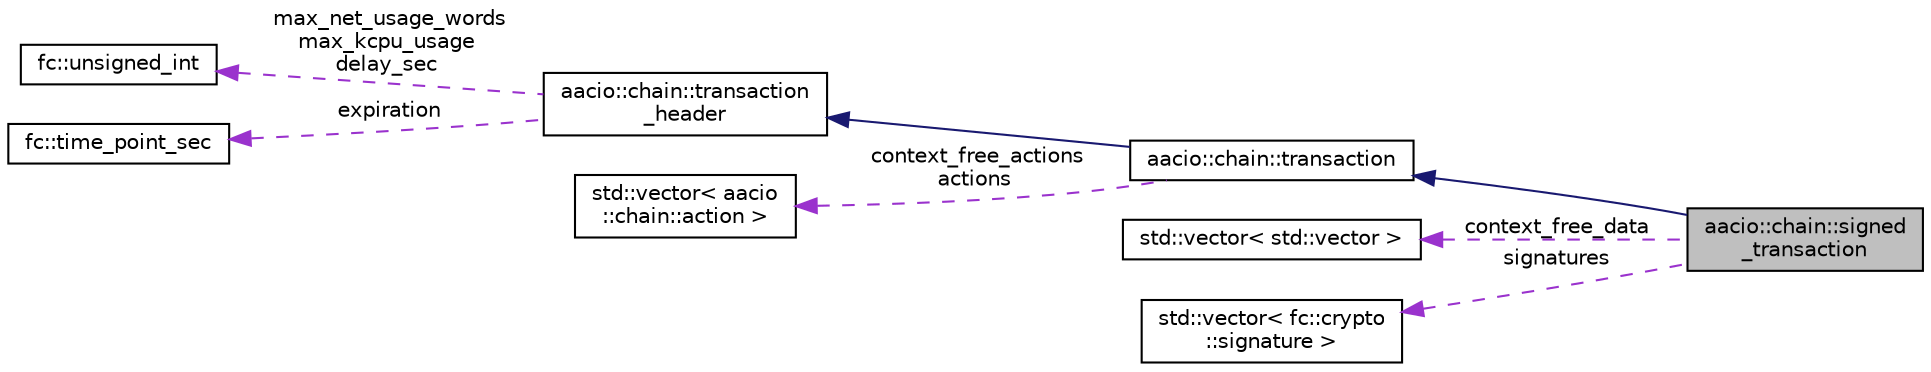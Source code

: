 digraph "aacio::chain::signed_transaction"
{
  edge [fontname="Helvetica",fontsize="10",labelfontname="Helvetica",labelfontsize="10"];
  node [fontname="Helvetica",fontsize="10",shape=record];
  rankdir="LR";
  Node3 [label="aacio::chain::signed\l_transaction",height=0.2,width=0.4,color="black", fillcolor="grey75", style="filled", fontcolor="black"];
  Node4 -> Node3 [dir="back",color="midnightblue",fontsize="10",style="solid",fontname="Helvetica"];
  Node4 [label="aacio::chain::transaction",height=0.2,width=0.4,color="black", fillcolor="white", style="filled",URL="$structaacio_1_1chain_1_1transaction.html"];
  Node5 -> Node4 [dir="back",color="midnightblue",fontsize="10",style="solid",fontname="Helvetica"];
  Node5 [label="aacio::chain::transaction\l_header",height=0.2,width=0.4,color="black", fillcolor="white", style="filled",URL="$structaacio_1_1chain_1_1transaction__header.html"];
  Node6 -> Node5 [dir="back",color="darkorchid3",fontsize="10",style="dashed",label=" max_net_usage_words\nmax_kcpu_usage\ndelay_sec" ,fontname="Helvetica"];
  Node6 [label="fc::unsigned_int",height=0.2,width=0.4,color="black", fillcolor="white", style="filled",URL="$structfc_1_1unsigned__int.html"];
  Node7 -> Node5 [dir="back",color="darkorchid3",fontsize="10",style="dashed",label=" expiration" ,fontname="Helvetica"];
  Node7 [label="fc::time_point_sec",height=0.2,width=0.4,color="black", fillcolor="white", style="filled",URL="$classfc_1_1time__point__sec.html"];
  Node8 -> Node4 [dir="back",color="darkorchid3",fontsize="10",style="dashed",label=" context_free_actions\nactions" ,fontname="Helvetica"];
  Node8 [label="std::vector\< aacio\l::chain::action \>",height=0.2,width=0.4,color="black", fillcolor="white", style="filled",URL="$classstd_1_1vector.html"];
  Node9 -> Node3 [dir="back",color="darkorchid3",fontsize="10",style="dashed",label=" context_free_data" ,fontname="Helvetica"];
  Node9 [label="std::vector\< std::vector \>",height=0.2,width=0.4,color="black", fillcolor="white", style="filled",URL="$classstd_1_1vector.html"];
  Node10 -> Node3 [dir="back",color="darkorchid3",fontsize="10",style="dashed",label=" signatures" ,fontname="Helvetica"];
  Node10 [label="std::vector\< fc::crypto\l::signature \>",height=0.2,width=0.4,color="black", fillcolor="white", style="filled",URL="$classstd_1_1vector.html"];
}

